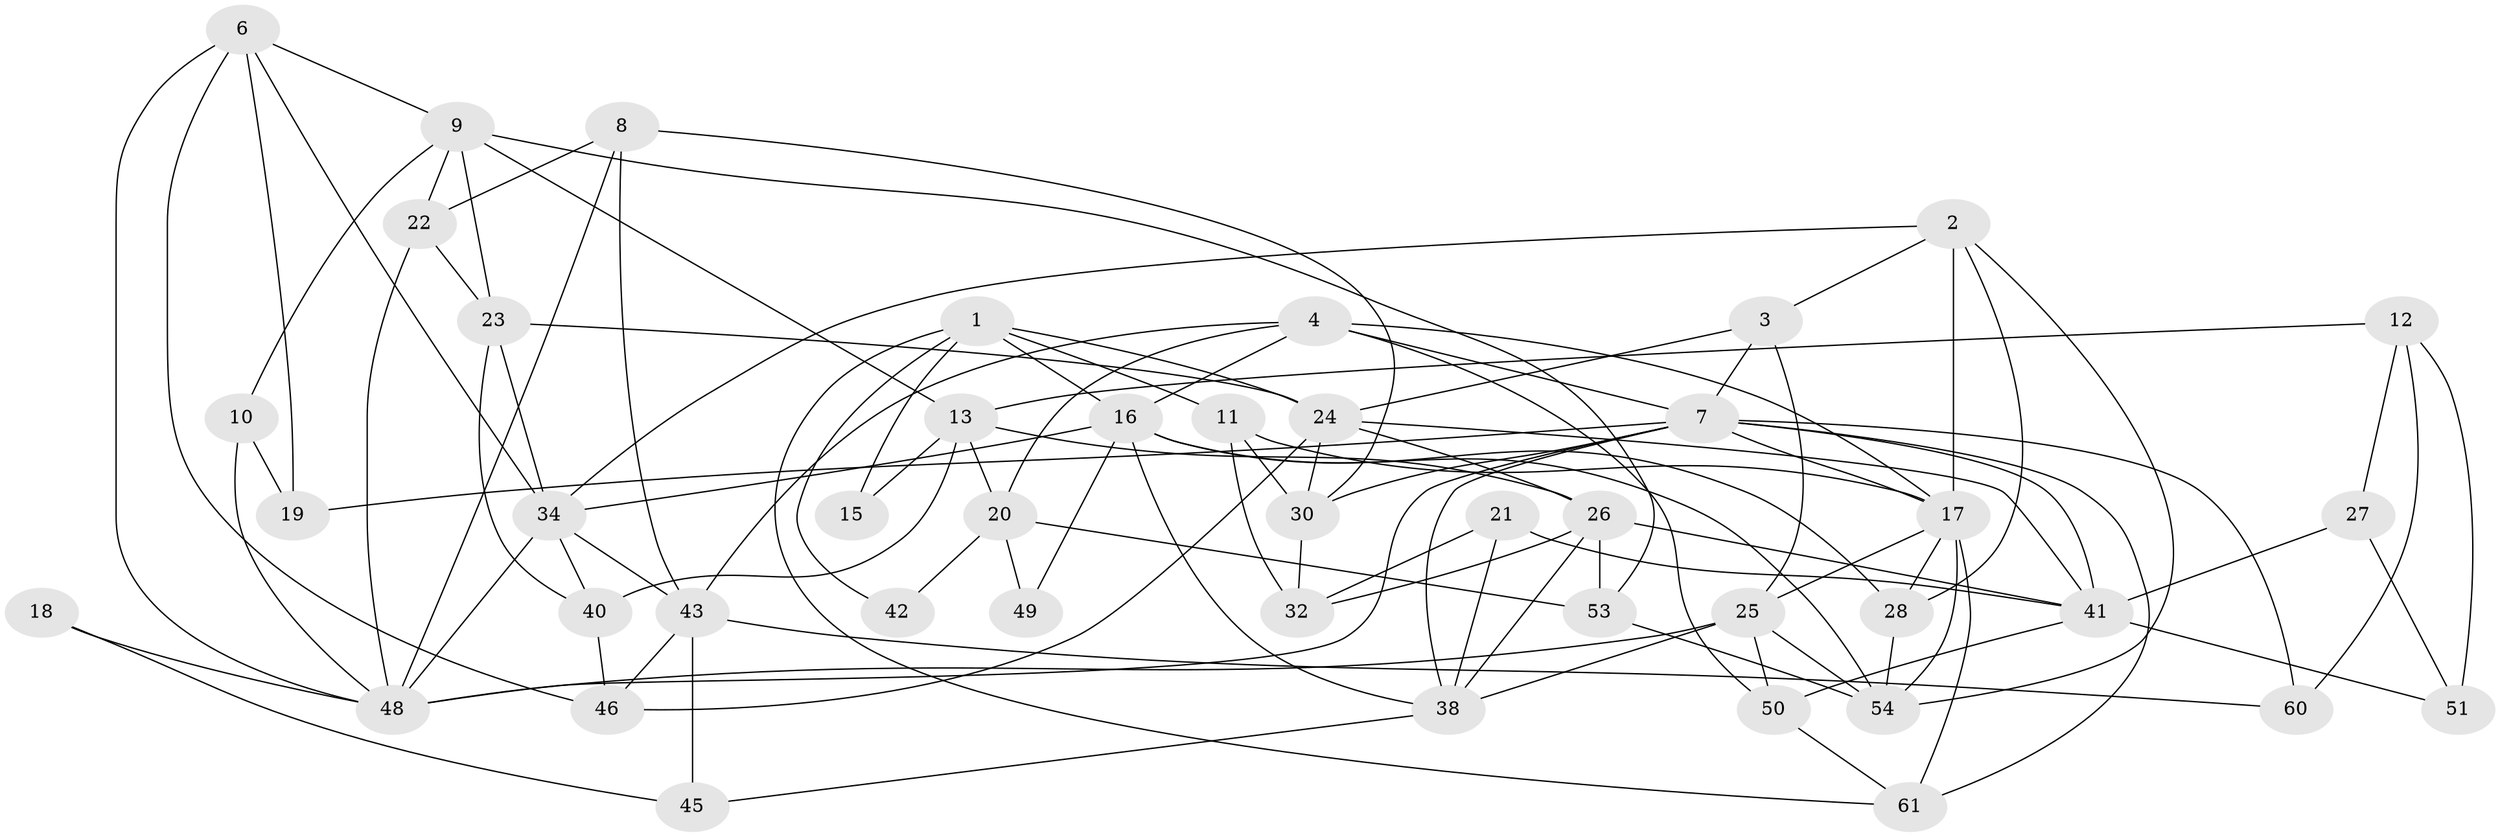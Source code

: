 // Generated by graph-tools (version 1.1) at 2025/23/03/03/25 07:23:59]
// undirected, 44 vertices, 105 edges
graph export_dot {
graph [start="1"]
  node [color=gray90,style=filled];
  1 [super="+14"];
  2;
  3 [super="+5"];
  4 [super="+52"];
  6;
  7 [super="+44"];
  8;
  9 [super="+57"];
  10;
  11 [super="+35"];
  12;
  13;
  15;
  16 [super="+29"];
  17 [super="+59"];
  18;
  19;
  20 [super="+37"];
  21;
  22;
  23 [super="+56"];
  24 [super="+58"];
  25 [super="+62"];
  26 [super="+31"];
  27;
  28 [super="+36"];
  30 [super="+33"];
  32;
  34 [super="+47"];
  38 [super="+39"];
  40;
  41;
  42;
  43;
  45;
  46;
  48 [super="+63"];
  49;
  50;
  51;
  53;
  54 [super="+55"];
  60;
  61;
  1 -- 61;
  1 -- 15;
  1 -- 42;
  1 -- 16;
  1 -- 11;
  1 -- 24;
  2 -- 17;
  2 -- 34;
  2 -- 54;
  2 -- 3;
  2 -- 28;
  3 -- 25;
  3 -- 24;
  3 -- 7;
  4 -- 16;
  4 -- 43;
  4 -- 50;
  4 -- 17;
  4 -- 20;
  4 -- 7;
  6 -- 46;
  6 -- 19;
  6 -- 9;
  6 -- 34;
  6 -- 48;
  7 -- 60;
  7 -- 61;
  7 -- 30;
  7 -- 17;
  7 -- 38;
  7 -- 48;
  7 -- 41;
  7 -- 19;
  8 -- 43;
  8 -- 22;
  8 -- 30;
  8 -- 48;
  9 -- 22;
  9 -- 10;
  9 -- 53;
  9 -- 13;
  9 -- 23;
  10 -- 19;
  10 -- 48;
  11 -- 32;
  11 -- 30;
  11 -- 17;
  12 -- 13;
  12 -- 60;
  12 -- 27;
  12 -- 51;
  13 -- 15;
  13 -- 40;
  13 -- 20;
  13 -- 26;
  16 -- 38;
  16 -- 49;
  16 -- 34;
  16 -- 28;
  16 -- 54;
  17 -- 61;
  17 -- 28;
  17 -- 54;
  17 -- 25;
  18 -- 45;
  18 -- 48;
  20 -- 53;
  20 -- 49;
  20 -- 42;
  21 -- 38;
  21 -- 41;
  21 -- 32;
  22 -- 48;
  22 -- 23;
  23 -- 40;
  23 -- 34;
  23 -- 24;
  24 -- 46;
  24 -- 26;
  24 -- 30;
  24 -- 41;
  25 -- 50;
  25 -- 48;
  25 -- 38;
  25 -- 54;
  26 -- 32;
  26 -- 53;
  26 -- 38;
  26 -- 41;
  27 -- 41;
  27 -- 51;
  28 -- 54;
  30 -- 32;
  34 -- 43;
  34 -- 48;
  34 -- 40;
  38 -- 45;
  40 -- 46;
  41 -- 51;
  41 -- 50;
  43 -- 45;
  43 -- 46;
  43 -- 60;
  50 -- 61;
  53 -- 54;
}
